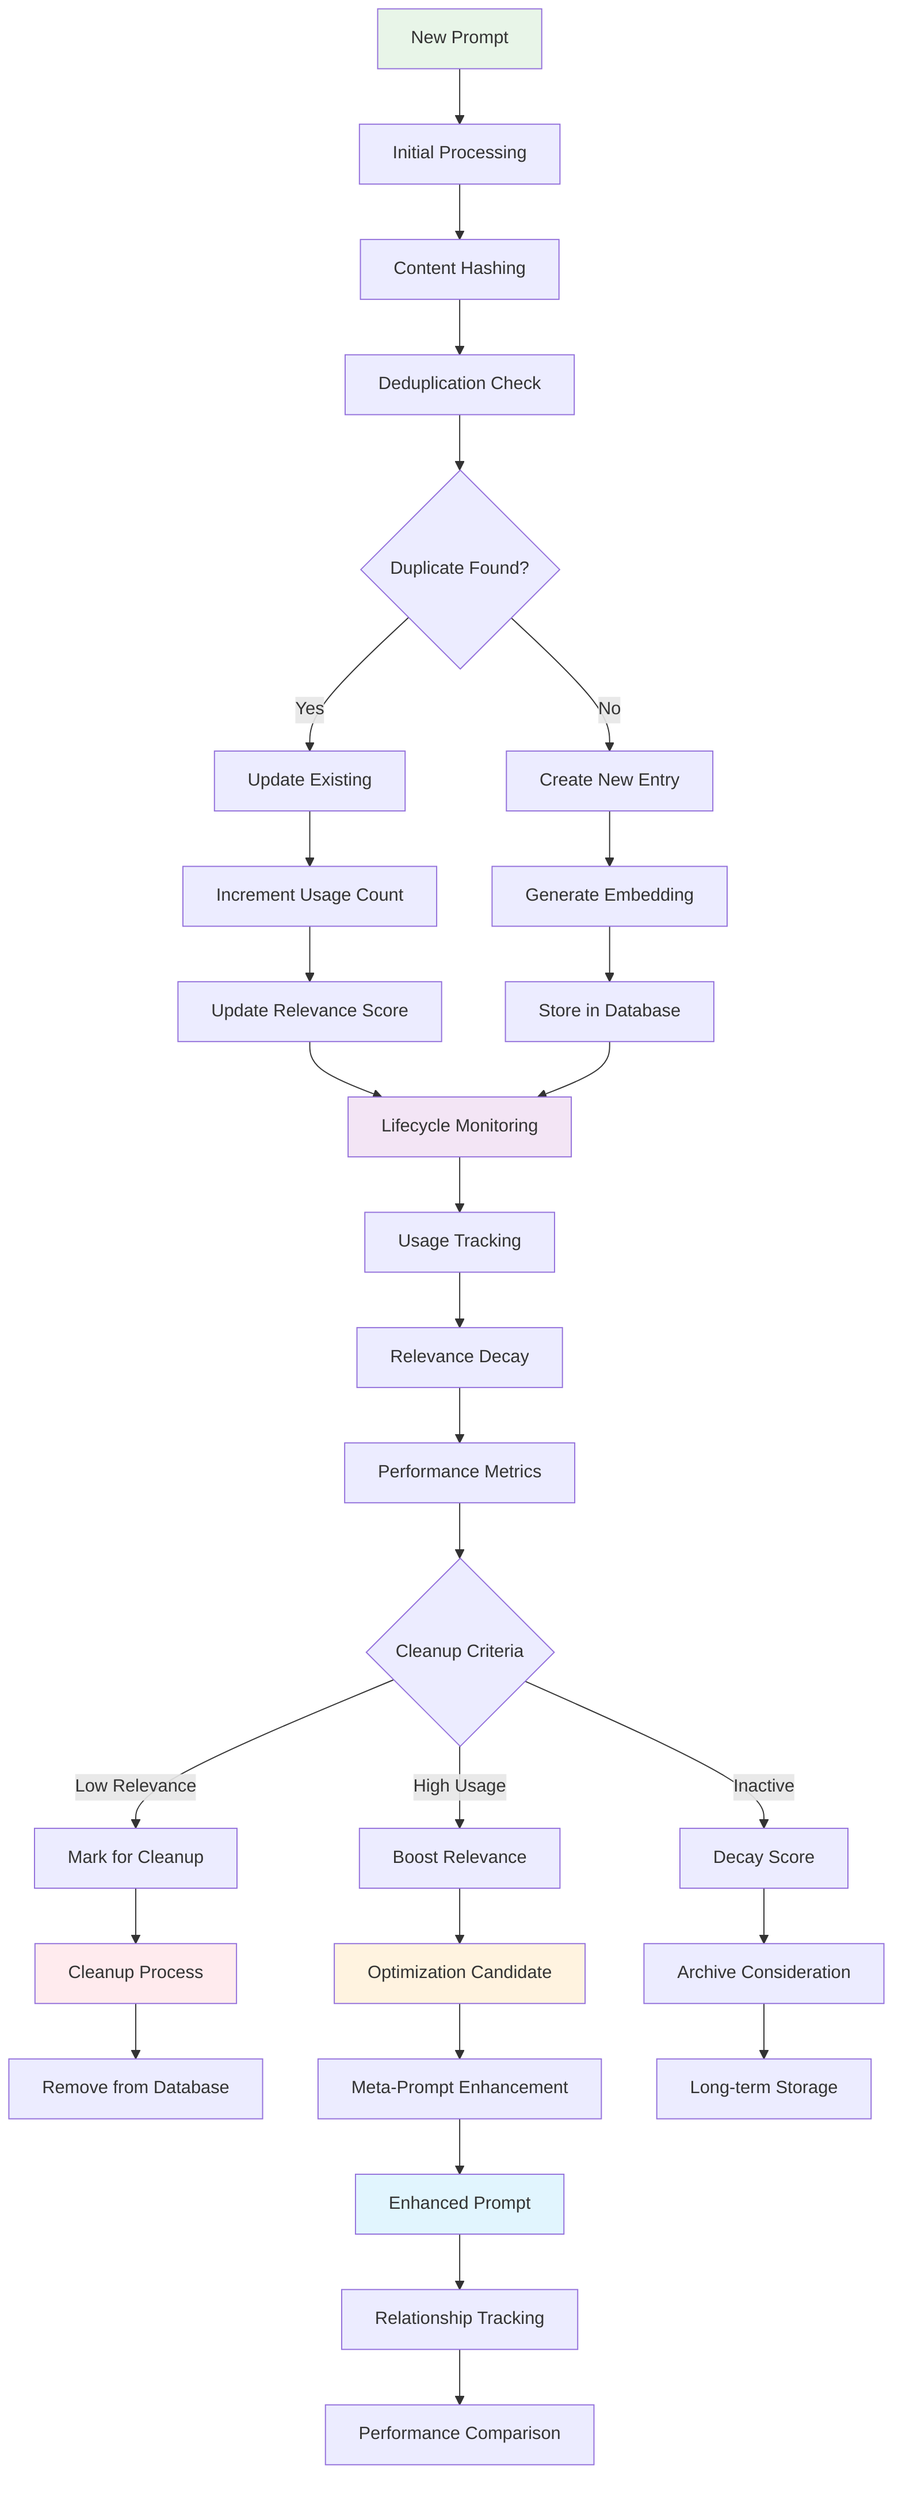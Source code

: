 graph TD
    A[New Prompt] --> B[Initial Processing]
    B --> C[Content Hashing]
    C --> D[Deduplication Check]
    D --> E{Duplicate Found?}
    
    E -->|Yes| F[Update Existing]
    E -->|No| G[Create New Entry]
    
    F --> H[Increment Usage Count]
    G --> I[Generate Embedding]
    
    H --> J[Update Relevance Score]
    I --> K[Store in Database]
    
    J --> L[Lifecycle Monitoring]
    K --> L
    
    L --> M[Usage Tracking]
    M --> N[Relevance Decay]
    N --> O[Performance Metrics]
    
    O --> P{Cleanup Criteria}
    P -->|Low Relevance| Q[Mark for Cleanup]
    P -->|High Usage| R[Boost Relevance]
    P -->|Inactive| S[Decay Score]
    
    Q --> T[Cleanup Process]
    R --> U[Optimization Candidate]
    S --> V[Archive Consideration]
    
    T --> W[Remove from Database]
    U --> X[Meta-Prompt Enhancement]
    V --> Y[Long-term Storage]
    
    X --> Z[Enhanced Prompt]
    Z --> AA[Relationship Tracking]
    AA --> BB[Performance Comparison]
    
    style A fill:#e8f5e8
    style L fill:#f3e5f5
    style T fill:#ffebee
    style U fill:#fff3e0
    style Z fill:#e1f5fe